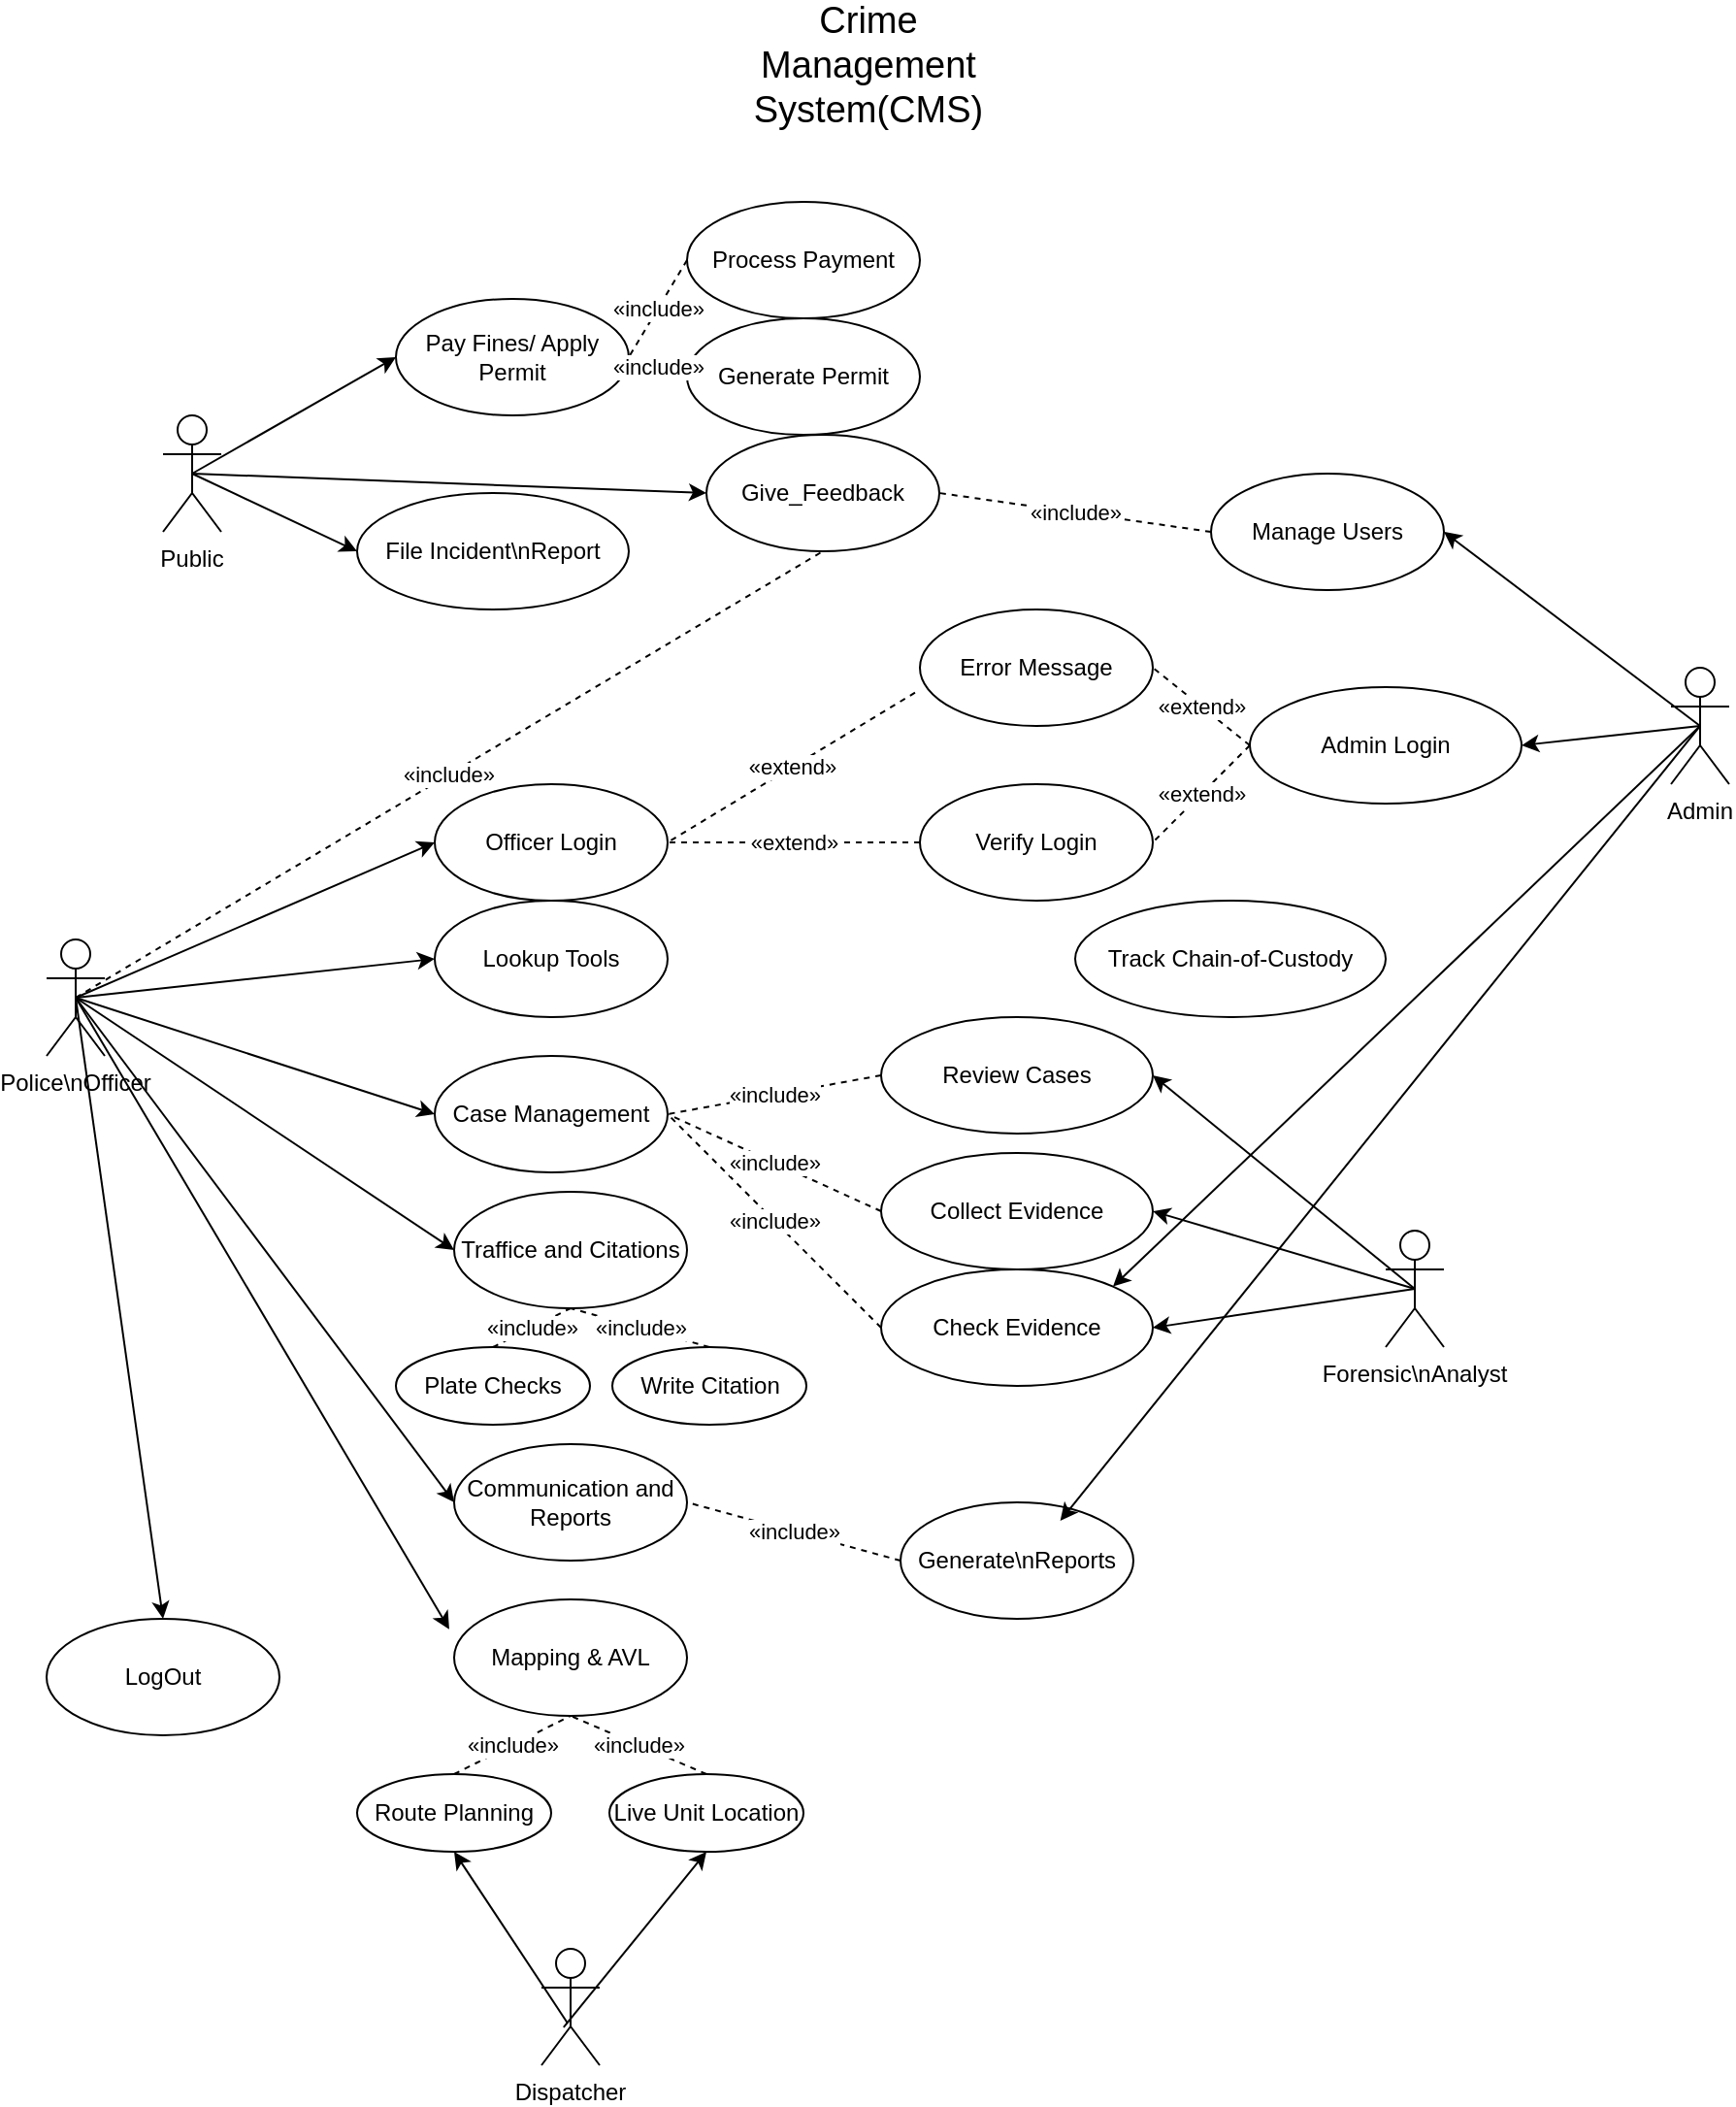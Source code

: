 <mxfile version="27.0.5">
  <diagram name="UC-01 Submit Incident Report" id="WDLoUnQYjPUsdbuyGO2E">
    <mxGraphModel dx="2574" dy="2418" grid="1" gridSize="10" guides="1" tooltips="1" connect="1" arrows="1" fold="1" page="1" pageScale="1" pageWidth="827" pageHeight="1169" math="0" shadow="0">
      <root>
        <mxCell id="0" />
        <mxCell id="1" parent="0" />
        <mxCell id="HlGrzAtdGi227fvigbE4-14" value="Public" style="shape=umlActor;verticalLabelPosition=bottom;verticalAlign=top;" parent="1" vertex="1">
          <mxGeometry x="50" y="40" width="30" height="60" as="geometry" />
        </mxCell>
        <mxCell id="HlGrzAtdGi227fvigbE4-15" value="Police\nOfficer" style="shape=umlActor;verticalLabelPosition=bottom;verticalAlign=top;" parent="1" vertex="1">
          <mxGeometry x="-10" y="310" width="30" height="60" as="geometry" />
        </mxCell>
        <mxCell id="HlGrzAtdGi227fvigbE4-16" value="Forensic\nAnalyst" style="shape=umlActor;verticalLabelPosition=bottom;verticalAlign=top;" parent="1" vertex="1">
          <mxGeometry x="680" y="460" width="30" height="60" as="geometry" />
        </mxCell>
        <mxCell id="HlGrzAtdGi227fvigbE4-17" value="Admin" style="shape=umlActor;verticalLabelPosition=bottom;verticalAlign=top;" parent="1" vertex="1">
          <mxGeometry x="827" y="170" width="30" height="60" as="geometry" />
        </mxCell>
        <mxCell id="HlGrzAtdGi227fvigbE4-18" value="File Incident\nReport" style="ellipse;whiteSpace=wrap;html=1;" parent="1" vertex="1">
          <mxGeometry x="150" y="80" width="140" height="60" as="geometry" />
        </mxCell>
        <mxCell id="HlGrzAtdGi227fvigbE4-19" value="Review Cases" style="ellipse;whiteSpace=wrap;html=1;" parent="1" vertex="1">
          <mxGeometry x="420" y="350" width="140" height="60" as="geometry" />
        </mxCell>
        <mxCell id="HlGrzAtdGi227fvigbE4-21" value="Track Chain-of-Custody" style="ellipse;whiteSpace=wrap;html=1;" parent="1" vertex="1">
          <mxGeometry x="520" y="290" width="160" height="60" as="geometry" />
        </mxCell>
        <mxCell id="HlGrzAtdGi227fvigbE4-23" value="Generate\nReports" style="ellipse;whiteSpace=wrap;html=1;" parent="1" vertex="1">
          <mxGeometry x="430" y="600" width="120" height="60" as="geometry" />
        </mxCell>
        <mxCell id="HlGrzAtdGi227fvigbE4-35" value="Give_Feedback" style="ellipse;whiteSpace=wrap;html=1;" parent="1" vertex="1">
          <mxGeometry x="330" y="50" width="120" height="60" as="geometry" />
        </mxCell>
        <mxCell id="HlGrzAtdGi227fvigbE4-37" value="&lt;font style=&quot;font-size: 19px;&quot;&gt;Crime Management System(CMS)&lt;/font&gt;" style="text;html=1;align=center;verticalAlign=middle;whiteSpace=wrap;rounded=0;" parent="1" vertex="1">
          <mxGeometry x="345" y="-170" width="137" height="60" as="geometry" />
        </mxCell>
        <mxCell id="HlGrzAtdGi227fvigbE4-38" value="Officer Login" style="ellipse;whiteSpace=wrap;html=1;" parent="1" vertex="1">
          <mxGeometry x="190" y="230" width="120" height="60" as="geometry" />
        </mxCell>
        <mxCell id="HlGrzAtdGi227fvigbE4-39" value="Lookup Tools" style="ellipse;whiteSpace=wrap;html=1;" parent="1" vertex="1">
          <mxGeometry x="190" y="290" width="120" height="60" as="geometry" />
        </mxCell>
        <mxCell id="HlGrzAtdGi227fvigbE4-40" value="LogOut" style="ellipse;whiteSpace=wrap;html=1;" parent="1" vertex="1">
          <mxGeometry x="-10" y="660" width="120" height="60" as="geometry" />
        </mxCell>
        <mxCell id="HlGrzAtdGi227fvigbE4-41" value="Pay Fines/ Apply Permit" style="ellipse;whiteSpace=wrap;html=1;" parent="1" vertex="1">
          <mxGeometry x="170" y="-20" width="120" height="60" as="geometry" />
        </mxCell>
        <mxCell id="HlGrzAtdGi227fvigbE4-49" value="" style="endArrow=classic;html=1;rounded=0;exitX=0.5;exitY=0.5;exitDx=0;exitDy=0;exitPerimeter=0;entryX=0;entryY=0.5;entryDx=0;entryDy=0;" parent="1" source="HlGrzAtdGi227fvigbE4-14" target="HlGrzAtdGi227fvigbE4-41" edge="1">
          <mxGeometry width="50" height="50" relative="1" as="geometry">
            <mxPoint x="450" y="330" as="sourcePoint" />
            <mxPoint x="500" y="280" as="targetPoint" />
          </mxGeometry>
        </mxCell>
        <mxCell id="HlGrzAtdGi227fvigbE4-50" value="" style="endArrow=classic;html=1;rounded=0;entryX=0;entryY=0.5;entryDx=0;entryDy=0;exitX=0.5;exitY=0.5;exitDx=0;exitDy=0;exitPerimeter=0;" parent="1" source="HlGrzAtdGi227fvigbE4-14" target="HlGrzAtdGi227fvigbE4-18" edge="1">
          <mxGeometry width="50" height="50" relative="1" as="geometry">
            <mxPoint x="70" y="70" as="sourcePoint" />
            <mxPoint x="240" y="30" as="targetPoint" />
          </mxGeometry>
        </mxCell>
        <mxCell id="HlGrzAtdGi227fvigbE4-51" value="" style="endArrow=classic;html=1;rounded=0;entryX=0;entryY=0.5;entryDx=0;entryDy=0;exitX=0.5;exitY=0.5;exitDx=0;exitDy=0;exitPerimeter=0;" parent="1" source="HlGrzAtdGi227fvigbE4-14" target="HlGrzAtdGi227fvigbE4-35" edge="1">
          <mxGeometry width="50" height="50" relative="1" as="geometry">
            <mxPoint x="80" y="80" as="sourcePoint" />
            <mxPoint x="240" y="120" as="targetPoint" />
          </mxGeometry>
        </mxCell>
        <mxCell id="HlGrzAtdGi227fvigbE4-52" value="" style="endArrow=classic;html=1;rounded=0;entryX=0;entryY=0.5;entryDx=0;entryDy=0;exitX=0.5;exitY=0.5;exitDx=0;exitDy=0;exitPerimeter=0;" parent="1" source="HlGrzAtdGi227fvigbE4-15" target="HlGrzAtdGi227fvigbE4-38" edge="1">
          <mxGeometry width="50" height="50" relative="1" as="geometry">
            <mxPoint x="90" y="90" as="sourcePoint" />
            <mxPoint x="250" y="130" as="targetPoint" />
          </mxGeometry>
        </mxCell>
        <mxCell id="HlGrzAtdGi227fvigbE4-53" value="" style="endArrow=classic;html=1;rounded=0;entryX=0;entryY=0.5;entryDx=0;entryDy=0;exitX=0.5;exitY=0.5;exitDx=0;exitDy=0;exitPerimeter=0;" parent="1" source="HlGrzAtdGi227fvigbE4-15" target="HlGrzAtdGi227fvigbE4-39" edge="1">
          <mxGeometry width="50" height="50" relative="1" as="geometry">
            <mxPoint x="100" y="100" as="sourcePoint" />
            <mxPoint x="260" y="140" as="targetPoint" />
          </mxGeometry>
        </mxCell>
        <mxCell id="HlGrzAtdGi227fvigbE4-54" value="" style="endArrow=classic;html=1;rounded=0;entryX=0.5;entryY=0;entryDx=0;entryDy=0;exitX=0.5;exitY=0.5;exitDx=0;exitDy=0;exitPerimeter=0;" parent="1" source="HlGrzAtdGi227fvigbE4-15" target="HlGrzAtdGi227fvigbE4-40" edge="1">
          <mxGeometry width="50" height="50" relative="1" as="geometry">
            <mxPoint x="110" y="110" as="sourcePoint" />
            <mxPoint x="270" y="150" as="targetPoint" />
          </mxGeometry>
        </mxCell>
        <mxCell id="HlGrzAtdGi227fvigbE4-56" value="Case Management" style="ellipse;whiteSpace=wrap;html=1;" parent="1" vertex="1">
          <mxGeometry x="190" y="370" width="120" height="60" as="geometry" />
        </mxCell>
        <mxCell id="HlGrzAtdGi227fvigbE4-61" value="" style="endArrow=classic;html=1;rounded=0;entryX=0;entryY=0.5;entryDx=0;entryDy=0;exitX=0.5;exitY=0.5;exitDx=0;exitDy=0;exitPerimeter=0;" parent="1" source="HlGrzAtdGi227fvigbE4-15" target="HlGrzAtdGi227fvigbE4-56" edge="1">
          <mxGeometry width="50" height="50" relative="1" as="geometry">
            <mxPoint x="75" y="280" as="sourcePoint" />
            <mxPoint x="185" y="138" as="targetPoint" />
          </mxGeometry>
        </mxCell>
        <mxCell id="HlGrzAtdGi227fvigbE4-62" value="«extend»" style="dashed=1;html=1;endArrow=none;entryX=1;entryY=0.5;entryDx=0;entryDy=0;exitX=-0.021;exitY=0.714;exitDx=0;exitDy=0;exitPerimeter=0;" parent="1" source="HlGrzAtdGi227fvigbE4-63" target="HlGrzAtdGi227fvigbE4-38" edge="1">
          <mxGeometry relative="1" as="geometry">
            <mxPoint x="360" y="150" as="sourcePoint" />
            <mxPoint x="770" y="90" as="targetPoint" />
          </mxGeometry>
        </mxCell>
        <mxCell id="HlGrzAtdGi227fvigbE4-63" value="Error Message" style="ellipse;whiteSpace=wrap;html=1;" parent="1" vertex="1">
          <mxGeometry x="440" y="140" width="120" height="60" as="geometry" />
        </mxCell>
        <mxCell id="HlGrzAtdGi227fvigbE4-65" value="Verify Login" style="ellipse;whiteSpace=wrap;html=1;" parent="1" vertex="1">
          <mxGeometry x="440" y="230" width="120" height="60" as="geometry" />
        </mxCell>
        <mxCell id="HlGrzAtdGi227fvigbE4-66" value="«extend»" style="dashed=1;html=1;endArrow=none;entryX=1;entryY=0.5;entryDx=0;entryDy=0;exitX=0;exitY=0.5;exitDx=0;exitDy=0;" parent="1" source="HlGrzAtdGi227fvigbE4-65" target="HlGrzAtdGi227fvigbE4-38" edge="1">
          <mxGeometry relative="1" as="geometry">
            <mxPoint x="370" y="160" as="sourcePoint" />
            <mxPoint x="282" y="215" as="targetPoint" />
          </mxGeometry>
        </mxCell>
        <mxCell id="HlGrzAtdGi227fvigbE4-67" value="Traffice and Citations" style="ellipse;whiteSpace=wrap;html=1;" parent="1" vertex="1">
          <mxGeometry x="200" y="440" width="120" height="60" as="geometry" />
        </mxCell>
        <mxCell id="HlGrzAtdGi227fvigbE4-68" value="Mapping &amp;amp; AVL" style="ellipse;whiteSpace=wrap;html=1;" parent="1" vertex="1">
          <mxGeometry x="200" y="650" width="120" height="60" as="geometry" />
        </mxCell>
        <mxCell id="HlGrzAtdGi227fvigbE4-69" value="Communication and Reports" style="ellipse;whiteSpace=wrap;html=1;" parent="1" vertex="1">
          <mxGeometry x="200" y="570" width="120" height="60" as="geometry" />
        </mxCell>
        <mxCell id="HlGrzAtdGi227fvigbE4-70" value="" style="endArrow=classic;html=1;rounded=0;entryX=0;entryY=0.5;entryDx=0;entryDy=0;exitX=0.5;exitY=0.5;exitDx=0;exitDy=0;exitPerimeter=0;" parent="1" source="HlGrzAtdGi227fvigbE4-15" target="HlGrzAtdGi227fvigbE4-67" edge="1">
          <mxGeometry width="50" height="50" relative="1" as="geometry">
            <mxPoint x="75" y="280" as="sourcePoint" />
            <mxPoint x="165" y="400" as="targetPoint" />
          </mxGeometry>
        </mxCell>
        <mxCell id="HlGrzAtdGi227fvigbE4-71" value="" style="endArrow=classic;html=1;rounded=0;entryX=-0.021;entryY=0.256;entryDx=0;entryDy=0;exitX=0.5;exitY=0.5;exitDx=0;exitDy=0;exitPerimeter=0;entryPerimeter=0;" parent="1" source="HlGrzAtdGi227fvigbE4-15" target="HlGrzAtdGi227fvigbE4-68" edge="1">
          <mxGeometry width="50" height="50" relative="1" as="geometry">
            <mxPoint x="85" y="290" as="sourcePoint" />
            <mxPoint x="175" y="410" as="targetPoint" />
          </mxGeometry>
        </mxCell>
        <mxCell id="HlGrzAtdGi227fvigbE4-73" value="" style="endArrow=classic;html=1;rounded=0;entryX=0;entryY=0.5;entryDx=0;entryDy=0;exitX=0.5;exitY=0.5;exitDx=0;exitDy=0;exitPerimeter=0;" parent="1" source="HlGrzAtdGi227fvigbE4-15" target="HlGrzAtdGi227fvigbE4-69" edge="1">
          <mxGeometry width="50" height="50" relative="1" as="geometry">
            <mxPoint x="10" y="340" as="sourcePoint" />
            <mxPoint x="195" y="430" as="targetPoint" />
          </mxGeometry>
        </mxCell>
        <mxCell id="HlGrzAtdGi227fvigbE4-74" value="«include»" style="dashed=1;html=1;endArrow=none;entryX=1;entryY=0.5;entryDx=0;entryDy=0;exitX=0;exitY=0.5;exitDx=0;exitDy=0;" parent="1" source="HlGrzAtdGi227fvigbE4-20" target="HlGrzAtdGi227fvigbE4-56" edge="1">
          <mxGeometry relative="1" as="geometry">
            <mxPoint x="400" y="260" as="sourcePoint" />
            <mxPoint x="330" y="220" as="targetPoint" />
          </mxGeometry>
        </mxCell>
        <mxCell id="HlGrzAtdGi227fvigbE4-75" value="" style="endArrow=classic;html=1;rounded=0;exitX=0.5;exitY=0.5;exitDx=0;exitDy=0;exitPerimeter=0;entryX=1;entryY=0.5;entryDx=0;entryDy=0;" parent="1" source="HlGrzAtdGi227fvigbE4-16" target="HlGrzAtdGi227fvigbE4-20" edge="1">
          <mxGeometry width="50" height="50" relative="1" as="geometry">
            <mxPoint x="638.5" y="555" as="sourcePoint" />
            <mxPoint x="440" y="490" as="targetPoint" />
          </mxGeometry>
        </mxCell>
        <mxCell id="HlGrzAtdGi227fvigbE4-78" value="" style="endArrow=classic;html=1;rounded=0;entryX=0.686;entryY=0.158;entryDx=0;entryDy=0;exitX=0.5;exitY=0.5;exitDx=0;exitDy=0;exitPerimeter=0;entryPerimeter=0;" parent="1" source="HlGrzAtdGi227fvigbE4-17" target="HlGrzAtdGi227fvigbE4-23" edge="1">
          <mxGeometry width="50" height="50" relative="1" as="geometry">
            <mxPoint x="45" y="380" as="sourcePoint" />
            <mxPoint x="240" y="350" as="targetPoint" />
          </mxGeometry>
        </mxCell>
        <mxCell id="HlGrzAtdGi227fvigbE4-79" value="«include»" style="dashed=1;html=1;endArrow=none;entryX=1;entryY=0.5;entryDx=0;entryDy=0;exitX=0;exitY=0.5;exitDx=0;exitDy=0;" parent="1" source="HlGrzAtdGi227fvigbE4-23" target="HlGrzAtdGi227fvigbE4-69" edge="1">
          <mxGeometry relative="1" as="geometry">
            <mxPoint x="530" y="570" as="sourcePoint" />
            <mxPoint x="370" y="460" as="targetPoint" />
          </mxGeometry>
        </mxCell>
        <mxCell id="HlGrzAtdGi227fvigbE4-81" value="«include»" style="dashed=1;html=1;endArrow=none;entryX=1;entryY=0.5;entryDx=0;entryDy=0;exitX=0;exitY=0.5;exitDx=0;exitDy=0;" parent="1" source="HlGrzAtdGi227fvigbE4-19" target="HlGrzAtdGi227fvigbE4-56" edge="1">
          <mxGeometry relative="1" as="geometry">
            <mxPoint x="450" y="370" as="sourcePoint" />
            <mxPoint x="330" y="400" as="targetPoint" />
          </mxGeometry>
        </mxCell>
        <mxCell id="HlGrzAtdGi227fvigbE4-82" value="" style="endArrow=classic;html=1;rounded=0;exitX=0.5;exitY=0.5;exitDx=0;exitDy=0;exitPerimeter=0;entryX=1;entryY=0;entryDx=0;entryDy=0;" parent="1" source="HlGrzAtdGi227fvigbE4-17" target="HlGrzAtdGi227fvigbE4-20" edge="1">
          <mxGeometry width="50" height="50" relative="1" as="geometry">
            <mxPoint x="555" y="790" as="sourcePoint" />
            <mxPoint x="510" y="340" as="targetPoint" />
          </mxGeometry>
        </mxCell>
        <mxCell id="HlGrzAtdGi227fvigbE4-20" value="Check Evidence" style="ellipse;whiteSpace=wrap;html=1;" parent="1" vertex="1">
          <mxGeometry x="420" y="480" width="140" height="60" as="geometry" />
        </mxCell>
        <mxCell id="HlGrzAtdGi227fvigbE4-84" value="Admin Login" style="ellipse;whiteSpace=wrap;html=1;" parent="1" vertex="1">
          <mxGeometry x="610" y="180" width="140" height="60" as="geometry" />
        </mxCell>
        <mxCell id="HlGrzAtdGi227fvigbE4-85" value="" style="endArrow=classic;html=1;rounded=0;exitX=0.5;exitY=0.5;exitDx=0;exitDy=0;exitPerimeter=0;entryX=1;entryY=0.5;entryDx=0;entryDy=0;" parent="1" source="HlGrzAtdGi227fvigbE4-17" target="HlGrzAtdGi227fvigbE4-84" edge="1">
          <mxGeometry width="50" height="50" relative="1" as="geometry">
            <mxPoint x="735" y="280" as="sourcePoint" />
            <mxPoint x="550" y="429" as="targetPoint" />
          </mxGeometry>
        </mxCell>
        <mxCell id="HlGrzAtdGi227fvigbE4-86" value="«extend»" style="dashed=1;html=1;endArrow=none;entryX=1;entryY=0.5;entryDx=0;entryDy=0;exitX=0;exitY=0.5;exitDx=0;exitDy=0;" parent="1" source="HlGrzAtdGi227fvigbE4-84" target="HlGrzAtdGi227fvigbE4-65" edge="1">
          <mxGeometry relative="1" as="geometry">
            <mxPoint x="450" y="340" as="sourcePoint" />
            <mxPoint x="330" y="400" as="targetPoint" />
          </mxGeometry>
        </mxCell>
        <mxCell id="HlGrzAtdGi227fvigbE4-88" value="«extend»" style="dashed=1;html=1;endArrow=none;entryX=1;entryY=0.5;entryDx=0;entryDy=0;exitX=0;exitY=0.5;exitDx=0;exitDy=0;" parent="1" source="HlGrzAtdGi227fvigbE4-84" target="HlGrzAtdGi227fvigbE4-63" edge="1">
          <mxGeometry relative="1" as="geometry">
            <mxPoint x="580" y="220" as="sourcePoint" />
            <mxPoint x="520" y="260" as="targetPoint" />
          </mxGeometry>
        </mxCell>
        <mxCell id="HlGrzAtdGi227fvigbE4-91" value="Write Citation" style="ellipse;whiteSpace=wrap;html=1;" parent="1" vertex="1">
          <mxGeometry x="281.5" y="520" width="100" height="40" as="geometry" />
        </mxCell>
        <mxCell id="HlGrzAtdGi227fvigbE4-92" value="Route Planning" style="ellipse;whiteSpace=wrap;html=1;" parent="1" vertex="1">
          <mxGeometry x="150" y="740" width="100" height="40" as="geometry" />
        </mxCell>
        <mxCell id="HlGrzAtdGi227fvigbE4-93" value="«include»" style="dashed=1;html=1;endArrow=none;entryX=0.5;entryY=1;entryDx=0;entryDy=0;exitX=0.5;exitY=0;exitDx=0;exitDy=0;" parent="1" source="HlGrzAtdGi227fvigbE4-91" target="HlGrzAtdGi227fvigbE4-67" edge="1">
          <mxGeometry relative="1" as="geometry">
            <mxPoint x="440" y="450" as="sourcePoint" />
            <mxPoint x="330" y="400" as="targetPoint" />
          </mxGeometry>
        </mxCell>
        <mxCell id="HlGrzAtdGi227fvigbE4-94" value="«include»" style="dashed=1;html=1;endArrow=none;exitX=0.5;exitY=0;exitDx=0;exitDy=0;entryX=0.5;entryY=1;entryDx=0;entryDy=0;" parent="1" source="HlGrzAtdGi227fvigbE4-92" target="HlGrzAtdGi227fvigbE4-68" edge="1">
          <mxGeometry relative="1" as="geometry">
            <mxPoint x="450" y="460" as="sourcePoint" />
            <mxPoint x="310" y="550" as="targetPoint" />
          </mxGeometry>
        </mxCell>
        <mxCell id="HlGrzAtdGi227fvigbE4-95" value="Plate Checks" style="ellipse;whiteSpace=wrap;html=1;" parent="1" vertex="1">
          <mxGeometry x="170" y="520" width="100" height="40" as="geometry" />
        </mxCell>
        <mxCell id="HlGrzAtdGi227fvigbE4-96" value="Live Unit Location" style="ellipse;whiteSpace=wrap;html=1;" parent="1" vertex="1">
          <mxGeometry x="280" y="740" width="100" height="40" as="geometry" />
        </mxCell>
        <mxCell id="HlGrzAtdGi227fvigbE4-97" value="«include»" style="dashed=1;html=1;endArrow=none;entryX=0.5;entryY=1;entryDx=0;entryDy=0;exitX=0.5;exitY=0;exitDx=0;exitDy=0;" parent="1" source="HlGrzAtdGi227fvigbE4-95" target="HlGrzAtdGi227fvigbE4-67" edge="1">
          <mxGeometry relative="1" as="geometry">
            <mxPoint x="342" y="530" as="sourcePoint" />
            <mxPoint x="270" y="510" as="targetPoint" />
          </mxGeometry>
        </mxCell>
        <mxCell id="HlGrzAtdGi227fvigbE4-98" value="«include»" style="dashed=1;html=1;endArrow=none;exitX=0.5;exitY=0;exitDx=0;exitDy=0;entryX=0.5;entryY=1;entryDx=0;entryDy=0;" parent="1" source="HlGrzAtdGi227fvigbE4-96" target="HlGrzAtdGi227fvigbE4-68" edge="1">
          <mxGeometry relative="1" as="geometry">
            <mxPoint x="360" y="630" as="sourcePoint" />
            <mxPoint x="320" y="610" as="targetPoint" />
          </mxGeometry>
        </mxCell>
        <mxCell id="HlGrzAtdGi227fvigbE4-99" value="Dispatcher" style="shape=umlActor;verticalLabelPosition=bottom;verticalAlign=top;" parent="1" vertex="1">
          <mxGeometry x="245" y="830" width="30" height="60" as="geometry" />
        </mxCell>
        <mxCell id="HlGrzAtdGi227fvigbE4-100" value="" style="endArrow=classic;html=1;rounded=0;exitX=0.45;exitY=0.639;exitDx=0;exitDy=0;exitPerimeter=0;entryX=0.5;entryY=1;entryDx=0;entryDy=0;" parent="1" source="HlGrzAtdGi227fvigbE4-99" target="HlGrzAtdGi227fvigbE4-92" edge="1">
          <mxGeometry width="50" height="50" relative="1" as="geometry">
            <mxPoint x="645" y="660" as="sourcePoint" />
            <mxPoint x="510" y="510" as="targetPoint" />
          </mxGeometry>
        </mxCell>
        <mxCell id="HlGrzAtdGi227fvigbE4-101" value="" style="endArrow=classic;html=1;rounded=0;exitX=0.38;exitY=0.674;exitDx=0;exitDy=0;exitPerimeter=0;entryX=0.5;entryY=1;entryDx=0;entryDy=0;" parent="1" source="HlGrzAtdGi227fvigbE4-99" target="HlGrzAtdGi227fvigbE4-96" edge="1">
          <mxGeometry width="50" height="50" relative="1" as="geometry">
            <mxPoint x="655" y="670" as="sourcePoint" />
            <mxPoint x="520" y="520" as="targetPoint" />
          </mxGeometry>
        </mxCell>
        <mxCell id="HlGrzAtdGi227fvigbE4-102" value="«include»" style="dashed=1;html=1;endArrow=none;entryX=1;entryY=0.5;entryDx=0;entryDy=0;exitX=0;exitY=0.5;exitDx=0;exitDy=0;" parent="1" source="HlGrzAtdGi227fvigbE4-22" target="HlGrzAtdGi227fvigbE4-35" edge="1">
          <mxGeometry relative="1" as="geometry">
            <mxPoint x="620" y="220" as="sourcePoint" />
            <mxPoint x="570" y="180" as="targetPoint" />
          </mxGeometry>
        </mxCell>
        <mxCell id="HlGrzAtdGi227fvigbE4-103" value="«include»" style="dashed=1;html=1;endArrow=none;entryX=0.5;entryY=1;entryDx=0;entryDy=0;exitX=0.5;exitY=0.5;exitDx=0;exitDy=0;exitPerimeter=0;" parent="1" source="HlGrzAtdGi227fvigbE4-15" target="HlGrzAtdGi227fvigbE4-35" edge="1">
          <mxGeometry relative="1" as="geometry">
            <mxPoint x="850" y="219" as="sourcePoint" />
            <mxPoint x="484" y="80" as="targetPoint" />
          </mxGeometry>
        </mxCell>
        <mxCell id="HlGrzAtdGi227fvigbE4-104" value="" style="endArrow=classic;html=1;rounded=0;exitX=0.5;exitY=0.5;exitDx=0;exitDy=0;exitPerimeter=0;entryX=1;entryY=0.5;entryDx=0;entryDy=0;" parent="1" source="HlGrzAtdGi227fvigbE4-17" target="HlGrzAtdGi227fvigbE4-22" edge="1">
          <mxGeometry width="50" height="50" relative="1" as="geometry">
            <mxPoint x="842" y="200" as="sourcePoint" />
            <mxPoint x="560" y="380" as="targetPoint" />
          </mxGeometry>
        </mxCell>
        <mxCell id="HlGrzAtdGi227fvigbE4-22" value="Manage Users" style="ellipse;whiteSpace=wrap;html=1;" parent="1" vertex="1">
          <mxGeometry x="590" y="70" width="120" height="60" as="geometry" />
        </mxCell>
        <mxCell id="HlGrzAtdGi227fvigbE4-105" value="Collect Evidence" style="ellipse;whiteSpace=wrap;html=1;" parent="1" vertex="1">
          <mxGeometry x="420" y="420" width="140" height="60" as="geometry" />
        </mxCell>
        <mxCell id="HlGrzAtdGi227fvigbE4-106" value="«include»" style="dashed=1;html=1;endArrow=none;entryX=1;entryY=0.5;entryDx=0;entryDy=0;exitX=0;exitY=0.5;exitDx=0;exitDy=0;" parent="1" source="HlGrzAtdGi227fvigbE4-105" target="HlGrzAtdGi227fvigbE4-56" edge="1">
          <mxGeometry relative="1" as="geometry">
            <mxPoint x="430" y="390" as="sourcePoint" />
            <mxPoint x="320" y="410" as="targetPoint" />
          </mxGeometry>
        </mxCell>
        <mxCell id="HlGrzAtdGi227fvigbE4-107" value="" style="endArrow=classic;html=1;rounded=0;exitX=0.5;exitY=0.5;exitDx=0;exitDy=0;exitPerimeter=0;entryX=1;entryY=0.5;entryDx=0;entryDy=0;" parent="1" source="HlGrzAtdGi227fvigbE4-16" target="HlGrzAtdGi227fvigbE4-105" edge="1">
          <mxGeometry width="50" height="50" relative="1" as="geometry">
            <mxPoint x="705" y="500" as="sourcePoint" />
            <mxPoint x="570" y="520" as="targetPoint" />
          </mxGeometry>
        </mxCell>
        <mxCell id="HlGrzAtdGi227fvigbE4-108" value="" style="endArrow=classic;html=1;rounded=0;exitX=0.5;exitY=0.5;exitDx=0;exitDy=0;exitPerimeter=0;entryX=1;entryY=0.5;entryDx=0;entryDy=0;" parent="1" source="HlGrzAtdGi227fvigbE4-16" target="HlGrzAtdGi227fvigbE4-19" edge="1">
          <mxGeometry width="50" height="50" relative="1" as="geometry">
            <mxPoint x="705" y="500" as="sourcePoint" />
            <mxPoint x="570" y="460" as="targetPoint" />
          </mxGeometry>
        </mxCell>
        <mxCell id="OMu6bdM8eQipXoNLORix-2" value="Process Payment" style="ellipse;whiteSpace=wrap;html=1;" vertex="1" parent="1">
          <mxGeometry x="320" y="-70" width="120" height="60" as="geometry" />
        </mxCell>
        <mxCell id="OMu6bdM8eQipXoNLORix-3" value="Generate Permit" style="ellipse;whiteSpace=wrap;html=1;" vertex="1" parent="1">
          <mxGeometry x="320" y="-10" width="120" height="60" as="geometry" />
        </mxCell>
        <mxCell id="OMu6bdM8eQipXoNLORix-4" value="«include»" style="dashed=1;html=1;endArrow=none;entryX=1;entryY=0.5;entryDx=0;entryDy=0;exitX=0;exitY=0.5;exitDx=0;exitDy=0;" edge="1" parent="1" source="OMu6bdM8eQipXoNLORix-2" target="HlGrzAtdGi227fvigbE4-41">
          <mxGeometry relative="1" as="geometry">
            <mxPoint x="600" y="110" as="sourcePoint" />
            <mxPoint x="460" y="90" as="targetPoint" />
          </mxGeometry>
        </mxCell>
        <mxCell id="OMu6bdM8eQipXoNLORix-5" value="«include»" style="dashed=1;html=1;endArrow=none;entryX=1;entryY=0.5;entryDx=0;entryDy=0;exitX=0;exitY=0.5;exitDx=0;exitDy=0;" edge="1" parent="1" source="OMu6bdM8eQipXoNLORix-3" target="HlGrzAtdGi227fvigbE4-41">
          <mxGeometry relative="1" as="geometry">
            <mxPoint x="610" y="120" as="sourcePoint" />
            <mxPoint x="470" y="100" as="targetPoint" />
          </mxGeometry>
        </mxCell>
      </root>
    </mxGraphModel>
  </diagram>
</mxfile>
